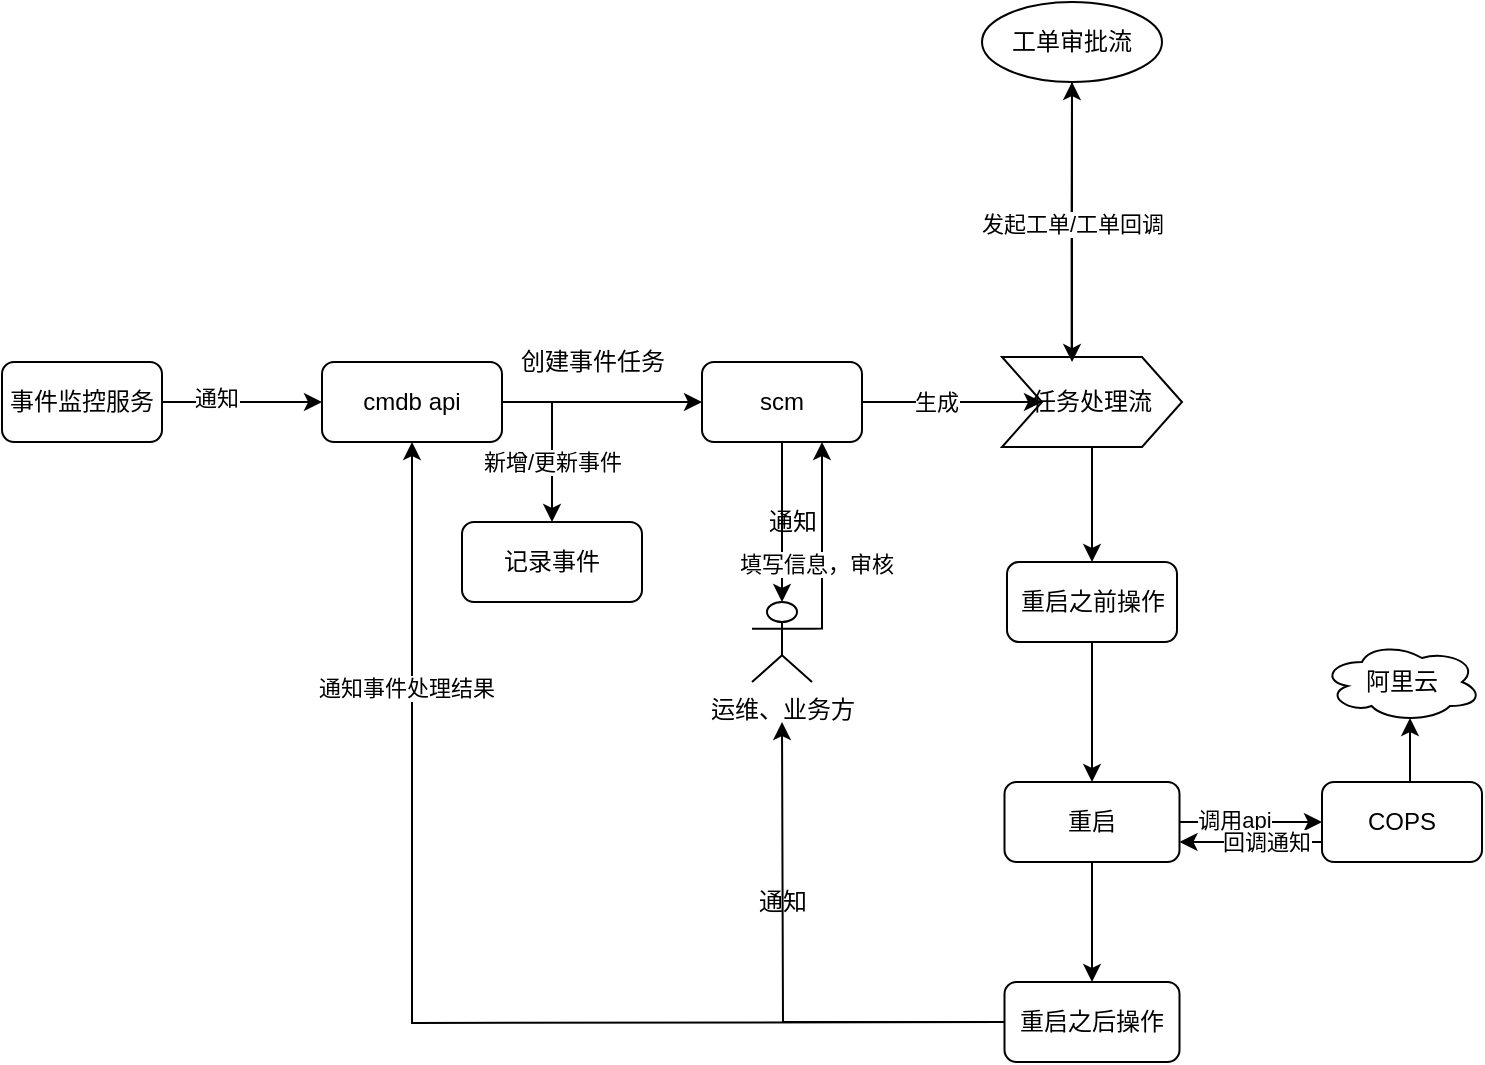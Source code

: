 <mxfile version="14.2.9" type="github">
  <diagram id="i3r9SRX2nsmY7t9XxCH-" name="Page-1">
    <mxGraphModel dx="1550" dy="868" grid="1" gridSize="10" guides="1" tooltips="1" connect="1" arrows="1" fold="1" page="1" pageScale="1" pageWidth="827" pageHeight="1169" math="0" shadow="0">
      <root>
        <mxCell id="0" />
        <mxCell id="1" parent="0" />
        <mxCell id="5iP_pvDfPiyhX8K3JkT0-7" style="edgeStyle=orthogonalEdgeStyle;rounded=0;orthogonalLoop=1;jettySize=auto;html=1;exitX=1;exitY=0.5;exitDx=0;exitDy=0;entryX=0;entryY=0.5;entryDx=0;entryDy=0;" parent="1" source="5iP_pvDfPiyhX8K3JkT0-1" target="5iP_pvDfPiyhX8K3JkT0-6" edge="1">
          <mxGeometry relative="1" as="geometry" />
        </mxCell>
        <mxCell id="5iP_pvDfPiyhX8K3JkT0-44" style="edgeStyle=orthogonalEdgeStyle;rounded=0;orthogonalLoop=1;jettySize=auto;html=1;exitX=1;exitY=0.5;exitDx=0;exitDy=0;entryX=0.5;entryY=0;entryDx=0;entryDy=0;" parent="1" source="5iP_pvDfPiyhX8K3JkT0-1" target="5iP_pvDfPiyhX8K3JkT0-4" edge="1">
          <mxGeometry relative="1" as="geometry" />
        </mxCell>
        <mxCell id="5iP_pvDfPiyhX8K3JkT0-47" value="新增/更新事件" style="edgeLabel;html=1;align=center;verticalAlign=middle;resizable=0;points=[];" parent="5iP_pvDfPiyhX8K3JkT0-44" vertex="1" connectable="0">
          <mxGeometry x="0.085" y="1" relative="1" as="geometry">
            <mxPoint x="-1.02" y="8.83" as="offset" />
          </mxGeometry>
        </mxCell>
        <mxCell id="5iP_pvDfPiyhX8K3JkT0-1" value="cmdb api" style="rounded=1;whiteSpace=wrap;html=1;" parent="1" vertex="1">
          <mxGeometry x="200" y="180" width="90" height="40" as="geometry" />
        </mxCell>
        <mxCell id="5iP_pvDfPiyhX8K3JkT0-3" style="edgeStyle=orthogonalEdgeStyle;rounded=0;orthogonalLoop=1;jettySize=auto;html=1;exitX=1;exitY=0.5;exitDx=0;exitDy=0;entryX=0;entryY=0.5;entryDx=0;entryDy=0;" parent="1" source="5iP_pvDfPiyhX8K3JkT0-2" target="5iP_pvDfPiyhX8K3JkT0-1" edge="1">
          <mxGeometry relative="1" as="geometry">
            <Array as="points">
              <mxPoint x="170" y="200" />
              <mxPoint x="170" y="200" />
            </Array>
          </mxGeometry>
        </mxCell>
        <mxCell id="5iP_pvDfPiyhX8K3JkT0-9" value="通知" style="edgeLabel;html=1;align=center;verticalAlign=middle;resizable=0;points=[];" parent="5iP_pvDfPiyhX8K3JkT0-3" vertex="1" connectable="0">
          <mxGeometry x="-0.328" y="2" relative="1" as="geometry">
            <mxPoint as="offset" />
          </mxGeometry>
        </mxCell>
        <mxCell id="5iP_pvDfPiyhX8K3JkT0-2" value="事件监控服务" style="rounded=1;whiteSpace=wrap;html=1;" parent="1" vertex="1">
          <mxGeometry x="40" y="180" width="80" height="40" as="geometry" />
        </mxCell>
        <mxCell id="5iP_pvDfPiyhX8K3JkT0-4" value="记录事件" style="rounded=1;whiteSpace=wrap;html=1;" parent="1" vertex="1">
          <mxGeometry x="270" y="260" width="90" height="40" as="geometry" />
        </mxCell>
        <mxCell id="5iP_pvDfPiyhX8K3JkT0-11" style="edgeStyle=orthogonalEdgeStyle;rounded=0;orthogonalLoop=1;jettySize=auto;html=1;exitX=0.5;exitY=1;exitDx=0;exitDy=0;entryX=0.5;entryY=0;entryDx=0;entryDy=0;entryPerimeter=0;" parent="1" source="5iP_pvDfPiyhX8K3JkT0-6" target="5iP_pvDfPiyhX8K3JkT0-10" edge="1">
          <mxGeometry relative="1" as="geometry">
            <Array as="points">
              <mxPoint x="430" y="250" />
              <mxPoint x="430" y="250" />
            </Array>
          </mxGeometry>
        </mxCell>
        <mxCell id="5iP_pvDfPiyhX8K3JkT0-18" style="edgeStyle=orthogonalEdgeStyle;rounded=0;orthogonalLoop=1;jettySize=auto;html=1;exitX=0.387;exitY=0.016;exitDx=0;exitDy=0;entryX=0.5;entryY=1;entryDx=0;entryDy=0;exitPerimeter=0;" parent="1" source="5iP_pvDfPiyhX8K3JkT0-14" target="5iP_pvDfPiyhX8K3JkT0-15" edge="1">
          <mxGeometry relative="1" as="geometry" />
        </mxCell>
        <mxCell id="5iP_pvDfPiyhX8K3JkT0-20" style="edgeStyle=orthogonalEdgeStyle;rounded=0;orthogonalLoop=1;jettySize=auto;html=1;exitX=1;exitY=0.5;exitDx=0;exitDy=0;entryX=0;entryY=0.5;entryDx=0;entryDy=0;" parent="1" source="5iP_pvDfPiyhX8K3JkT0-6" target="5iP_pvDfPiyhX8K3JkT0-14" edge="1">
          <mxGeometry relative="1" as="geometry">
            <Array as="points">
              <mxPoint x="510" y="200" />
              <mxPoint x="510" y="200" />
            </Array>
          </mxGeometry>
        </mxCell>
        <mxCell id="5iP_pvDfPiyhX8K3JkT0-21" value="生成" style="edgeLabel;html=1;align=center;verticalAlign=middle;resizable=0;points=[];" parent="5iP_pvDfPiyhX8K3JkT0-20" vertex="1" connectable="0">
          <mxGeometry x="-0.192" relative="1" as="geometry">
            <mxPoint as="offset" />
          </mxGeometry>
        </mxCell>
        <mxCell id="5iP_pvDfPiyhX8K3JkT0-6" value="scm" style="rounded=1;whiteSpace=wrap;html=1;" parent="1" vertex="1">
          <mxGeometry x="390" y="180" width="80" height="40" as="geometry" />
        </mxCell>
        <mxCell id="5iP_pvDfPiyhX8K3JkT0-8" value="创建事件任务" style="text;html=1;align=center;verticalAlign=middle;resizable=0;points=[];autosize=1;" parent="1" vertex="1">
          <mxGeometry x="290" y="170" width="90" height="20" as="geometry" />
        </mxCell>
        <mxCell id="5iP_pvDfPiyhX8K3JkT0-16" style="edgeStyle=orthogonalEdgeStyle;rounded=0;orthogonalLoop=1;jettySize=auto;html=1;exitX=1;exitY=0.333;exitDx=0;exitDy=0;exitPerimeter=0;entryX=0.75;entryY=1;entryDx=0;entryDy=0;" parent="1" source="5iP_pvDfPiyhX8K3JkT0-10" target="5iP_pvDfPiyhX8K3JkT0-6" edge="1">
          <mxGeometry relative="1" as="geometry">
            <mxPoint x="460" y="230" as="targetPoint" />
            <Array as="points">
              <mxPoint x="450" y="313" />
            </Array>
          </mxGeometry>
        </mxCell>
        <mxCell id="5iP_pvDfPiyhX8K3JkT0-17" value="填写信息，审核" style="edgeLabel;html=1;align=center;verticalAlign=middle;resizable=0;points=[];" parent="5iP_pvDfPiyhX8K3JkT0-16" vertex="1" connectable="0">
          <mxGeometry x="-0.222" y="3" relative="1" as="geometry">
            <mxPoint as="offset" />
          </mxGeometry>
        </mxCell>
        <mxCell id="5iP_pvDfPiyhX8K3JkT0-10" value="运维、业务方" style="shape=umlActor;verticalLabelPosition=bottom;verticalAlign=top;html=1;outlineConnect=0;" parent="1" vertex="1">
          <mxGeometry x="415" y="300" width="30" height="40" as="geometry" />
        </mxCell>
        <mxCell id="5iP_pvDfPiyhX8K3JkT0-12" value="通知" style="text;html=1;align=center;verticalAlign=middle;resizable=0;points=[];autosize=1;" parent="1" vertex="1">
          <mxGeometry x="415" y="250" width="40" height="20" as="geometry" />
        </mxCell>
        <mxCell id="5iP_pvDfPiyhX8K3JkT0-23" style="edgeStyle=orthogonalEdgeStyle;rounded=0;orthogonalLoop=1;jettySize=auto;html=1;entryX=0.5;entryY=0;entryDx=0;entryDy=0;" parent="1" source="5iP_pvDfPiyhX8K3JkT0-14" target="5iP_pvDfPiyhX8K3JkT0-22" edge="1">
          <mxGeometry relative="1" as="geometry">
            <mxPoint x="580" y="230" as="sourcePoint" />
          </mxGeometry>
        </mxCell>
        <mxCell id="5iP_pvDfPiyhX8K3JkT0-14" value="任务处理流" style="shape=step;perimeter=stepPerimeter;whiteSpace=wrap;html=1;fixedSize=1;" parent="1" vertex="1">
          <mxGeometry x="540" y="177.5" width="90" height="45" as="geometry" />
        </mxCell>
        <mxCell id="5iP_pvDfPiyhX8K3JkT0-19" style="edgeStyle=orthogonalEdgeStyle;rounded=0;orthogonalLoop=1;jettySize=auto;html=1;entryX=0.389;entryY=0.056;entryDx=0;entryDy=0;entryPerimeter=0;" parent="1" source="5iP_pvDfPiyhX8K3JkT0-15" target="5iP_pvDfPiyhX8K3JkT0-14" edge="1">
          <mxGeometry relative="1" as="geometry">
            <Array as="points">
              <mxPoint x="575" y="110" />
              <mxPoint x="575" y="110" />
            </Array>
          </mxGeometry>
        </mxCell>
        <mxCell id="FNctypz6ZTy2GufQAX6R-2" value="发起工单/工单回调" style="edgeLabel;html=1;align=center;verticalAlign=middle;resizable=0;points=[];" vertex="1" connectable="0" parent="5iP_pvDfPiyhX8K3JkT0-19">
          <mxGeometry x="0.848" y="1" relative="1" as="geometry">
            <mxPoint x="-1.01" y="-59" as="offset" />
          </mxGeometry>
        </mxCell>
        <mxCell id="5iP_pvDfPiyhX8K3JkT0-15" value="工单审批流" style="ellipse;whiteSpace=wrap;html=1;" parent="1" vertex="1">
          <mxGeometry x="530" width="90" height="40" as="geometry" />
        </mxCell>
        <mxCell id="5iP_pvDfPiyhX8K3JkT0-26" style="edgeStyle=orthogonalEdgeStyle;rounded=0;orthogonalLoop=1;jettySize=auto;html=1;exitX=0.5;exitY=1;exitDx=0;exitDy=0;entryX=0.5;entryY=0;entryDx=0;entryDy=0;" parent="1" source="5iP_pvDfPiyhX8K3JkT0-22" target="5iP_pvDfPiyhX8K3JkT0-25" edge="1">
          <mxGeometry relative="1" as="geometry" />
        </mxCell>
        <mxCell id="5iP_pvDfPiyhX8K3JkT0-22" value="重启之前操作" style="rounded=1;whiteSpace=wrap;html=1;" parent="1" vertex="1">
          <mxGeometry x="542.5" y="280" width="85" height="40" as="geometry" />
        </mxCell>
        <mxCell id="5iP_pvDfPiyhX8K3JkT0-29" style="edgeStyle=orthogonalEdgeStyle;rounded=0;orthogonalLoop=1;jettySize=auto;html=1;exitX=1;exitY=0.5;exitDx=0;exitDy=0;entryX=1;entryY=0.5;entryDx=0;entryDy=0;" parent="1" source="5iP_pvDfPiyhX8K3JkT0-25" target="5iP_pvDfPiyhX8K3JkT0-25" edge="1">
          <mxGeometry relative="1" as="geometry" />
        </mxCell>
        <mxCell id="5iP_pvDfPiyhX8K3JkT0-33" style="edgeStyle=orthogonalEdgeStyle;rounded=0;orthogonalLoop=1;jettySize=auto;html=1;exitX=0.5;exitY=1;exitDx=0;exitDy=0;entryX=0.5;entryY=0;entryDx=0;entryDy=0;" parent="1" source="5iP_pvDfPiyhX8K3JkT0-25" target="5iP_pvDfPiyhX8K3JkT0-32" edge="1">
          <mxGeometry relative="1" as="geometry" />
        </mxCell>
        <mxCell id="5iP_pvDfPiyhX8K3JkT0-34" style="edgeStyle=orthogonalEdgeStyle;rounded=0;orthogonalLoop=1;jettySize=auto;html=1;exitX=1;exitY=0.5;exitDx=0;exitDy=0;entryX=0;entryY=0.5;entryDx=0;entryDy=0;" parent="1" source="5iP_pvDfPiyhX8K3JkT0-25" target="5iP_pvDfPiyhX8K3JkT0-28" edge="1">
          <mxGeometry relative="1" as="geometry">
            <Array as="points">
              <mxPoint x="629" y="410" />
              <mxPoint x="629" y="410" />
            </Array>
          </mxGeometry>
        </mxCell>
        <mxCell id="5iP_pvDfPiyhX8K3JkT0-37" value="调用api" style="edgeLabel;html=1;align=center;verticalAlign=middle;resizable=0;points=[];" parent="5iP_pvDfPiyhX8K3JkT0-34" vertex="1" connectable="0">
          <mxGeometry x="-0.247" y="1" relative="1" as="geometry">
            <mxPoint as="offset" />
          </mxGeometry>
        </mxCell>
        <mxCell id="5iP_pvDfPiyhX8K3JkT0-25" value="重启" style="rounded=1;whiteSpace=wrap;html=1;" parent="1" vertex="1">
          <mxGeometry x="541.25" y="390" width="87.5" height="40" as="geometry" />
        </mxCell>
        <mxCell id="5iP_pvDfPiyhX8K3JkT0-27" value="阿里云" style="ellipse;shape=cloud;whiteSpace=wrap;html=1;" parent="1" vertex="1">
          <mxGeometry x="700" y="320" width="80" height="40" as="geometry" />
        </mxCell>
        <mxCell id="5iP_pvDfPiyhX8K3JkT0-30" style="edgeStyle=orthogonalEdgeStyle;rounded=0;orthogonalLoop=1;jettySize=auto;html=1;exitX=0.5;exitY=0;exitDx=0;exitDy=0;entryX=0.55;entryY=0.95;entryDx=0;entryDy=0;entryPerimeter=0;" parent="1" source="5iP_pvDfPiyhX8K3JkT0-28" target="5iP_pvDfPiyhX8K3JkT0-27" edge="1">
          <mxGeometry relative="1" as="geometry" />
        </mxCell>
        <mxCell id="5iP_pvDfPiyhX8K3JkT0-28" value="COPS" style="rounded=1;whiteSpace=wrap;html=1;" parent="1" vertex="1">
          <mxGeometry x="700" y="390" width="80" height="40" as="geometry" />
        </mxCell>
        <mxCell id="5iP_pvDfPiyhX8K3JkT0-39" style="edgeStyle=orthogonalEdgeStyle;rounded=0;orthogonalLoop=1;jettySize=auto;html=1;exitX=0;exitY=0.5;exitDx=0;exitDy=0;" parent="1" source="5iP_pvDfPiyhX8K3JkT0-32" edge="1">
          <mxGeometry relative="1" as="geometry">
            <mxPoint x="430" y="360" as="targetPoint" />
          </mxGeometry>
        </mxCell>
        <mxCell id="5iP_pvDfPiyhX8K3JkT0-32" value="重启之后操作" style="rounded=1;whiteSpace=wrap;html=1;" parent="1" vertex="1">
          <mxGeometry x="541.25" y="490" width="87.5" height="40" as="geometry" />
        </mxCell>
        <mxCell id="5iP_pvDfPiyhX8K3JkT0-35" style="edgeStyle=orthogonalEdgeStyle;rounded=0;orthogonalLoop=1;jettySize=auto;html=1;exitX=0;exitY=0.5;exitDx=0;exitDy=0;entryX=1;entryY=0.75;entryDx=0;entryDy=0;" parent="1" source="5iP_pvDfPiyhX8K3JkT0-28" target="5iP_pvDfPiyhX8K3JkT0-25" edge="1">
          <mxGeometry relative="1" as="geometry">
            <mxPoint x="638.75" y="420" as="sourcePoint" />
            <mxPoint x="680" y="520" as="targetPoint" />
            <Array as="points">
              <mxPoint x="700" y="420" />
            </Array>
          </mxGeometry>
        </mxCell>
        <mxCell id="5iP_pvDfPiyhX8K3JkT0-38" value="回调通知" style="edgeLabel;html=1;align=center;verticalAlign=middle;resizable=0;points=[];" parent="5iP_pvDfPiyhX8K3JkT0-35" vertex="1" connectable="0">
          <mxGeometry x="-0.051" relative="1" as="geometry">
            <mxPoint as="offset" />
          </mxGeometry>
        </mxCell>
        <mxCell id="5iP_pvDfPiyhX8K3JkT0-40" value="通知" style="text;html=1;align=center;verticalAlign=middle;resizable=0;points=[];autosize=1;" parent="1" vertex="1">
          <mxGeometry x="410" y="440" width="40" height="20" as="geometry" />
        </mxCell>
        <mxCell id="5iP_pvDfPiyhX8K3JkT0-43" style="edgeStyle=orthogonalEdgeStyle;rounded=0;orthogonalLoop=1;jettySize=auto;html=1;exitX=0.5;exitY=1;exitDx=0;exitDy=0;" parent="1" source="5iP_pvDfPiyhX8K3JkT0-4" target="5iP_pvDfPiyhX8K3JkT0-4" edge="1">
          <mxGeometry relative="1" as="geometry" />
        </mxCell>
        <mxCell id="5iP_pvDfPiyhX8K3JkT0-45" style="edgeStyle=orthogonalEdgeStyle;rounded=0;orthogonalLoop=1;jettySize=auto;html=1;entryX=0.5;entryY=1;entryDx=0;entryDy=0;" parent="1" target="5iP_pvDfPiyhX8K3JkT0-1" edge="1">
          <mxGeometry relative="1" as="geometry">
            <mxPoint x="540" y="510" as="sourcePoint" />
            <mxPoint x="440" y="370" as="targetPoint" />
          </mxGeometry>
        </mxCell>
        <mxCell id="5iP_pvDfPiyhX8K3JkT0-46" value="通知事件处理结果" style="edgeLabel;html=1;align=center;verticalAlign=middle;resizable=0;points=[];" parent="5iP_pvDfPiyhX8K3JkT0-45" vertex="1" connectable="0">
          <mxGeometry x="0.581" y="3" relative="1" as="geometry">
            <mxPoint as="offset" />
          </mxGeometry>
        </mxCell>
      </root>
    </mxGraphModel>
  </diagram>
</mxfile>

